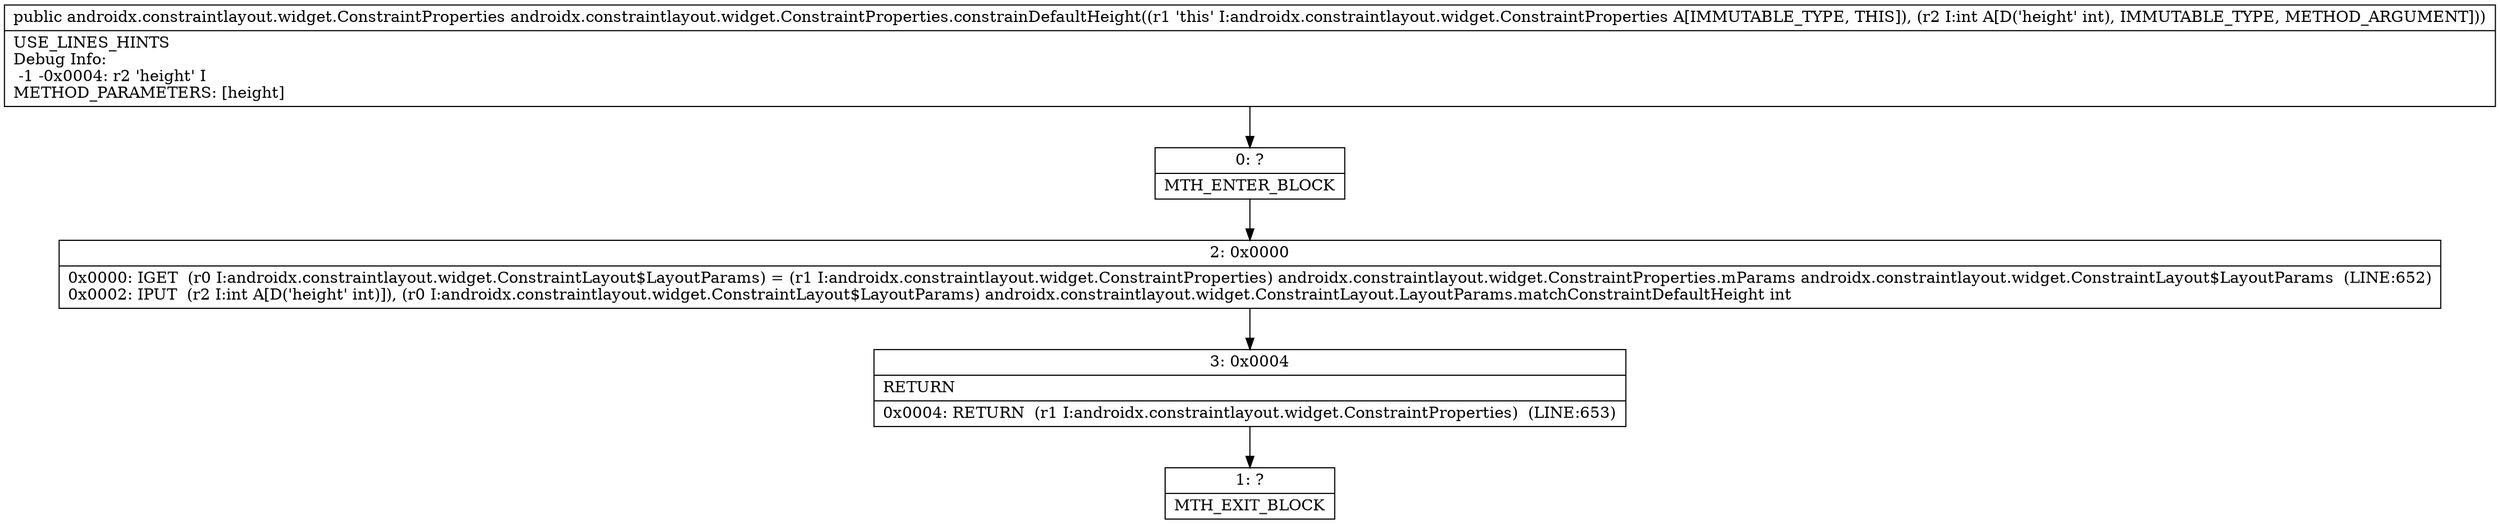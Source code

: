 digraph "CFG forandroidx.constraintlayout.widget.ConstraintProperties.constrainDefaultHeight(I)Landroidx\/constraintlayout\/widget\/ConstraintProperties;" {
Node_0 [shape=record,label="{0\:\ ?|MTH_ENTER_BLOCK\l}"];
Node_2 [shape=record,label="{2\:\ 0x0000|0x0000: IGET  (r0 I:androidx.constraintlayout.widget.ConstraintLayout$LayoutParams) = (r1 I:androidx.constraintlayout.widget.ConstraintProperties) androidx.constraintlayout.widget.ConstraintProperties.mParams androidx.constraintlayout.widget.ConstraintLayout$LayoutParams  (LINE:652)\l0x0002: IPUT  (r2 I:int A[D('height' int)]), (r0 I:androidx.constraintlayout.widget.ConstraintLayout$LayoutParams) androidx.constraintlayout.widget.ConstraintLayout.LayoutParams.matchConstraintDefaultHeight int \l}"];
Node_3 [shape=record,label="{3\:\ 0x0004|RETURN\l|0x0004: RETURN  (r1 I:androidx.constraintlayout.widget.ConstraintProperties)  (LINE:653)\l}"];
Node_1 [shape=record,label="{1\:\ ?|MTH_EXIT_BLOCK\l}"];
MethodNode[shape=record,label="{public androidx.constraintlayout.widget.ConstraintProperties androidx.constraintlayout.widget.ConstraintProperties.constrainDefaultHeight((r1 'this' I:androidx.constraintlayout.widget.ConstraintProperties A[IMMUTABLE_TYPE, THIS]), (r2 I:int A[D('height' int), IMMUTABLE_TYPE, METHOD_ARGUMENT]))  | USE_LINES_HINTS\lDebug Info:\l  \-1 \-0x0004: r2 'height' I\lMETHOD_PARAMETERS: [height]\l}"];
MethodNode -> Node_0;Node_0 -> Node_2;
Node_2 -> Node_3;
Node_3 -> Node_1;
}

